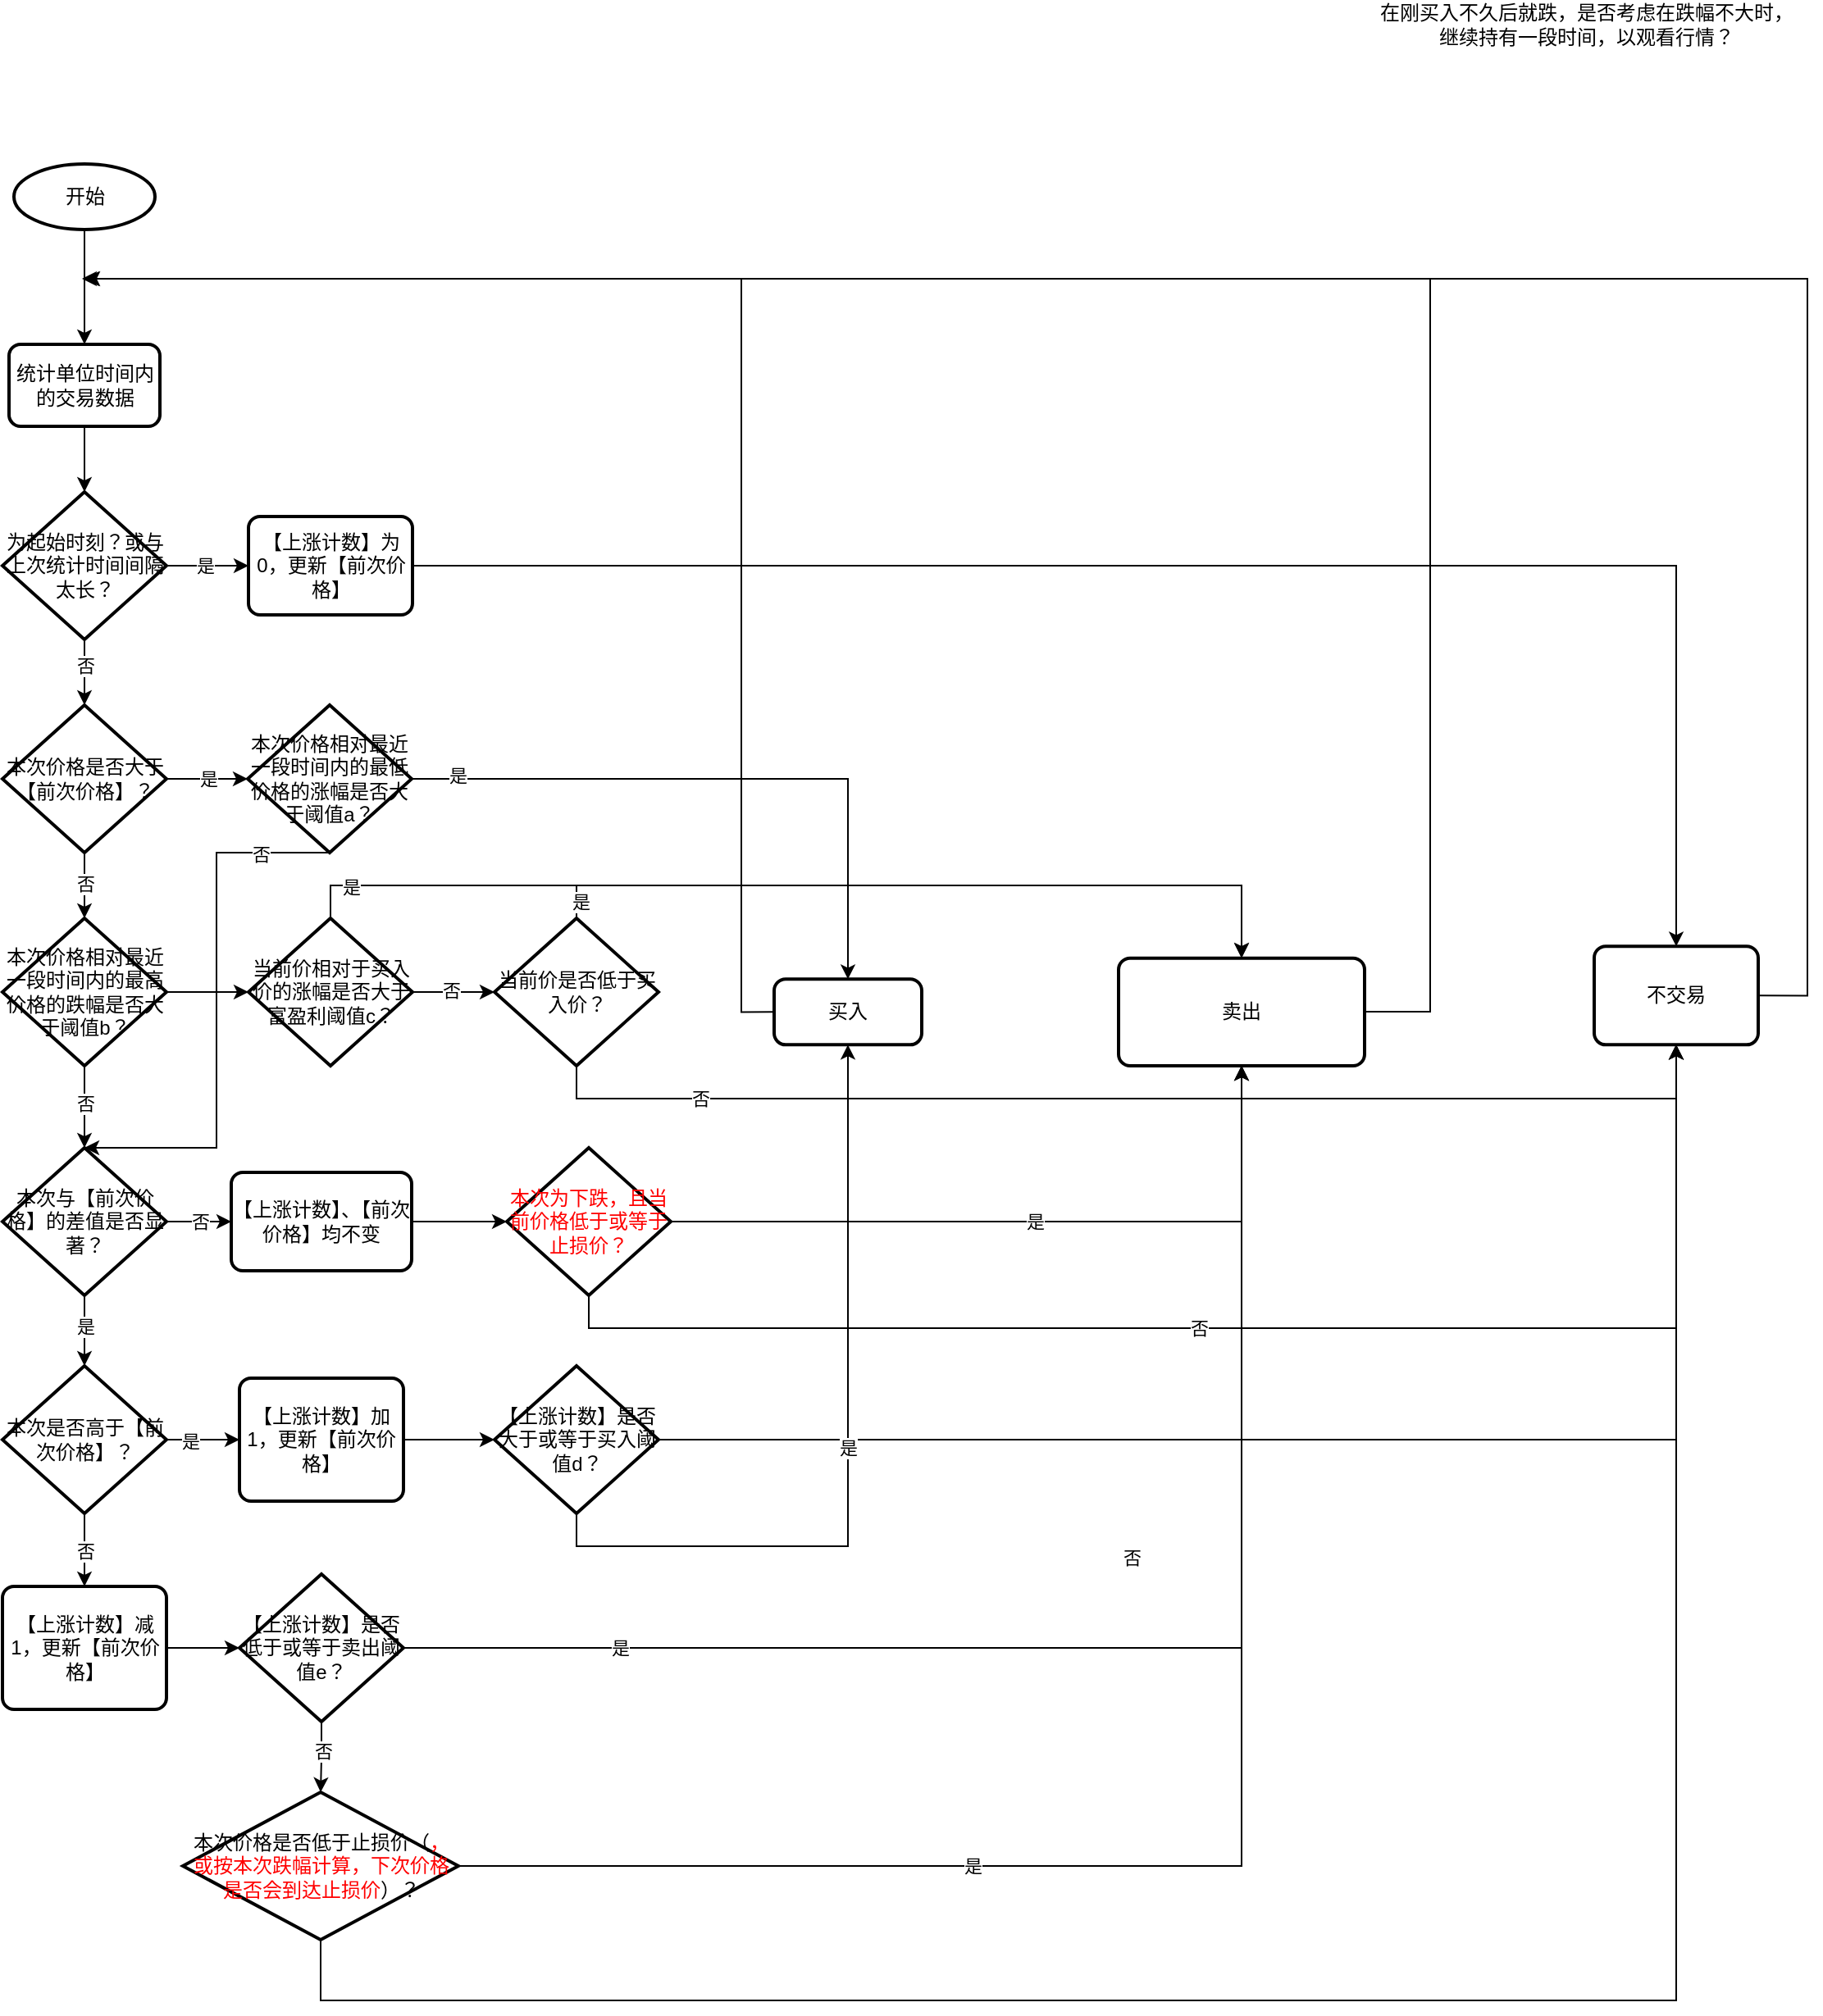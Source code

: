 <mxfile version="14.8.4" type="github">
  <diagram id="2ZFNNBM-ACg8ZISX8_SK" name="Page-1">
    <mxGraphModel dx="1396" dy="2590" grid="1" gridSize="10" guides="1" tooltips="1" connect="1" arrows="1" fold="1" page="1" pageScale="1" pageWidth="1200" pageHeight="1920" math="0" shadow="0">
      <root>
        <mxCell id="0" />
        <mxCell id="1" parent="0" />
        <mxCell id="_Ceq1OB2dmYE29qhMk_X-7" style="edgeStyle=orthogonalEdgeStyle;rounded=0;orthogonalLoop=1;jettySize=auto;html=1;exitX=0.5;exitY=1;exitDx=0;exitDy=0;exitPerimeter=0;" parent="1" source="_Ceq1OB2dmYE29qhMk_X-1" target="_Ceq1OB2dmYE29qhMk_X-2" edge="1">
          <mxGeometry relative="1" as="geometry" />
        </mxCell>
        <mxCell id="_Ceq1OB2dmYE29qhMk_X-1" value="开始" style="strokeWidth=2;html=1;shape=mxgraph.flowchart.start_1;whiteSpace=wrap;" parent="1" vertex="1">
          <mxGeometry x="36.5" y="40" width="86" height="40" as="geometry" />
        </mxCell>
        <mxCell id="_Ceq1OB2dmYE29qhMk_X-8" style="edgeStyle=orthogonalEdgeStyle;rounded=0;orthogonalLoop=1;jettySize=auto;html=1;exitX=0.5;exitY=1;exitDx=0;exitDy=0;entryX=0.5;entryY=0;entryDx=0;entryDy=0;entryPerimeter=0;" parent="1" source="_Ceq1OB2dmYE29qhMk_X-2" target="_Ceq1OB2dmYE29qhMk_X-3" edge="1">
          <mxGeometry relative="1" as="geometry" />
        </mxCell>
        <mxCell id="_Ceq1OB2dmYE29qhMk_X-2" value="统计单位时间内的交易数据" style="rounded=1;whiteSpace=wrap;html=1;absoluteArcSize=1;arcSize=14;strokeWidth=2;" parent="1" vertex="1">
          <mxGeometry x="33.5" y="150" width="92" height="50" as="geometry" />
        </mxCell>
        <mxCell id="_Ceq1OB2dmYE29qhMk_X-5" style="edgeStyle=orthogonalEdgeStyle;rounded=0;orthogonalLoop=1;jettySize=auto;html=1;exitX=1;exitY=0.5;exitDx=0;exitDy=0;exitPerimeter=0;entryX=0;entryY=0.5;entryDx=0;entryDy=0;" parent="1" source="_Ceq1OB2dmYE29qhMk_X-3" target="_Ceq1OB2dmYE29qhMk_X-4" edge="1">
          <mxGeometry relative="1" as="geometry" />
        </mxCell>
        <mxCell id="_Ceq1OB2dmYE29qhMk_X-9" value="是" style="edgeLabel;html=1;align=center;verticalAlign=middle;resizable=0;points=[];" parent="_Ceq1OB2dmYE29qhMk_X-5" vertex="1" connectable="0">
          <mxGeometry x="-0.057" relative="1" as="geometry">
            <mxPoint as="offset" />
          </mxGeometry>
        </mxCell>
        <mxCell id="_Ceq1OB2dmYE29qhMk_X-11" style="edgeStyle=orthogonalEdgeStyle;rounded=0;orthogonalLoop=1;jettySize=auto;html=1;exitX=0.5;exitY=1;exitDx=0;exitDy=0;exitPerimeter=0;entryX=0.5;entryY=0;entryDx=0;entryDy=0;entryPerimeter=0;" parent="1" source="_Ceq1OB2dmYE29qhMk_X-3" target="9dohXg2FG20YzdyysSwt-6" edge="1">
          <mxGeometry relative="1" as="geometry" />
        </mxCell>
        <mxCell id="_Ceq1OB2dmYE29qhMk_X-12" value="否" style="edgeLabel;html=1;align=center;verticalAlign=middle;resizable=0;points=[];" parent="_Ceq1OB2dmYE29qhMk_X-11" vertex="1" connectable="0">
          <mxGeometry x="-0.2" relative="1" as="geometry">
            <mxPoint as="offset" />
          </mxGeometry>
        </mxCell>
        <mxCell id="_Ceq1OB2dmYE29qhMk_X-3" value="为起始时刻？或与上次统计时间间隔太长？" style="strokeWidth=2;html=1;shape=mxgraph.flowchart.decision;whiteSpace=wrap;" parent="1" vertex="1">
          <mxGeometry x="29.5" y="240" width="100" height="90" as="geometry" />
        </mxCell>
        <mxCell id="_Ceq1OB2dmYE29qhMk_X-6" style="edgeStyle=orthogonalEdgeStyle;rounded=0;orthogonalLoop=1;jettySize=auto;html=1;exitX=1;exitY=0.5;exitDx=0;exitDy=0;" parent="1" source="_Ceq1OB2dmYE29qhMk_X-17" edge="1">
          <mxGeometry relative="1" as="geometry">
            <mxPoint x="79.5" y="110" as="targetPoint" />
            <Array as="points">
              <mxPoint x="1130" y="547" />
              <mxPoint x="1130" y="110" />
            </Array>
          </mxGeometry>
        </mxCell>
        <mxCell id="_Ceq1OB2dmYE29qhMk_X-18" style="edgeStyle=orthogonalEdgeStyle;rounded=0;orthogonalLoop=1;jettySize=auto;html=1;exitX=1;exitY=0.5;exitDx=0;exitDy=0;" parent="1" source="_Ceq1OB2dmYE29qhMk_X-4" target="_Ceq1OB2dmYE29qhMk_X-17" edge="1">
          <mxGeometry relative="1" as="geometry" />
        </mxCell>
        <mxCell id="_Ceq1OB2dmYE29qhMk_X-4" value="【上涨计数】为0，更新【前次价格】" style="rounded=1;whiteSpace=wrap;html=1;absoluteArcSize=1;arcSize=14;strokeWidth=2;" parent="1" vertex="1">
          <mxGeometry x="179.5" y="255" width="100" height="60" as="geometry" />
        </mxCell>
        <mxCell id="_Ceq1OB2dmYE29qhMk_X-17" value="不交易" style="rounded=1;whiteSpace=wrap;html=1;absoluteArcSize=1;arcSize=14;strokeWidth=2;" parent="1" vertex="1">
          <mxGeometry x="1000" y="517.18" width="100" height="60" as="geometry" />
        </mxCell>
        <mxCell id="_Ceq1OB2dmYE29qhMk_X-29" value="否" style="edgeStyle=orthogonalEdgeStyle;rounded=0;orthogonalLoop=1;jettySize=auto;html=1;exitX=1;exitY=0.5;exitDx=0;exitDy=0;exitPerimeter=0;entryX=0;entryY=0.5;entryDx=0;entryDy=0;" parent="1" source="_Ceq1OB2dmYE29qhMk_X-24" target="_Ceq1OB2dmYE29qhMk_X-28" edge="1">
          <mxGeometry relative="1" as="geometry" />
        </mxCell>
        <mxCell id="_Ceq1OB2dmYE29qhMk_X-50" style="edgeStyle=orthogonalEdgeStyle;rounded=0;orthogonalLoop=1;jettySize=auto;html=1;exitX=0.5;exitY=1;exitDx=0;exitDy=0;exitPerimeter=0;entryX=0.5;entryY=0;entryDx=0;entryDy=0;entryPerimeter=0;" parent="1" source="_Ceq1OB2dmYE29qhMk_X-24" target="_Ceq1OB2dmYE29qhMk_X-32" edge="1">
          <mxGeometry relative="1" as="geometry">
            <mxPoint x="139.5" y="760" as="sourcePoint" />
            <mxPoint x="79" y="768" as="targetPoint" />
          </mxGeometry>
        </mxCell>
        <mxCell id="_Ceq1OB2dmYE29qhMk_X-51" value="是" style="edgeLabel;html=1;align=center;verticalAlign=middle;resizable=0;points=[];" parent="_Ceq1OB2dmYE29qhMk_X-50" vertex="1" connectable="0">
          <mxGeometry x="-0.081" y="1" relative="1" as="geometry">
            <mxPoint x="-1" y="-1" as="offset" />
          </mxGeometry>
        </mxCell>
        <mxCell id="_Ceq1OB2dmYE29qhMk_X-24" value="本次与【前次价格】的差值是否显著？" style="strokeWidth=2;html=1;shape=mxgraph.flowchart.decision;whiteSpace=wrap;" parent="1" vertex="1">
          <mxGeometry x="29.5" y="640" width="100" height="90" as="geometry" />
        </mxCell>
        <mxCell id="_Ceq1OB2dmYE29qhMk_X-31" style="edgeStyle=orthogonalEdgeStyle;rounded=0;orthogonalLoop=1;jettySize=auto;html=1;exitX=1;exitY=0.5;exitDx=0;exitDy=0;entryX=0;entryY=0.5;entryDx=0;entryDy=0;entryPerimeter=0;" parent="1" source="_Ceq1OB2dmYE29qhMk_X-28" target="_Ceq1OB2dmYE29qhMk_X-95" edge="1">
          <mxGeometry relative="1" as="geometry">
            <mxPoint x="447.5" y="563" as="targetPoint" />
          </mxGeometry>
        </mxCell>
        <mxCell id="_Ceq1OB2dmYE29qhMk_X-28" value="【上涨计数】、【前次价格】均不变" style="rounded=1;whiteSpace=wrap;html=1;absoluteArcSize=1;arcSize=14;strokeWidth=2;" parent="1" vertex="1">
          <mxGeometry x="169" y="655" width="110" height="60" as="geometry" />
        </mxCell>
        <mxCell id="_Ceq1OB2dmYE29qhMk_X-36" style="edgeStyle=orthogonalEdgeStyle;rounded=0;orthogonalLoop=1;jettySize=auto;html=1;exitX=1;exitY=0.5;exitDx=0;exitDy=0;exitPerimeter=0;entryX=0;entryY=0.5;entryDx=0;entryDy=0;" parent="1" source="_Ceq1OB2dmYE29qhMk_X-32" target="_Ceq1OB2dmYE29qhMk_X-35" edge="1">
          <mxGeometry relative="1" as="geometry" />
        </mxCell>
        <mxCell id="_Ceq1OB2dmYE29qhMk_X-37" value="是" style="edgeLabel;html=1;align=center;verticalAlign=middle;resizable=0;points=[];" parent="_Ceq1OB2dmYE29qhMk_X-36" vertex="1" connectable="0">
          <mxGeometry x="-0.346" y="-1" relative="1" as="geometry">
            <mxPoint as="offset" />
          </mxGeometry>
        </mxCell>
        <mxCell id="_Ceq1OB2dmYE29qhMk_X-46" value="否" style="edgeStyle=orthogonalEdgeStyle;rounded=0;orthogonalLoop=1;jettySize=auto;html=1;exitX=0.5;exitY=1;exitDx=0;exitDy=0;exitPerimeter=0;" parent="1" source="_Ceq1OB2dmYE29qhMk_X-32" target="_Ceq1OB2dmYE29qhMk_X-45" edge="1">
          <mxGeometry relative="1" as="geometry" />
        </mxCell>
        <mxCell id="_Ceq1OB2dmYE29qhMk_X-32" value="本次是否高于【前次价格】？" style="strokeWidth=2;html=1;shape=mxgraph.flowchart.decision;whiteSpace=wrap;" parent="1" vertex="1">
          <mxGeometry x="29.5" y="773" width="100" height="90" as="geometry" />
        </mxCell>
        <mxCell id="_Ceq1OB2dmYE29qhMk_X-39" value="" style="edgeStyle=orthogonalEdgeStyle;rounded=0;orthogonalLoop=1;jettySize=auto;html=1;exitX=1;exitY=0.5;exitDx=0;exitDy=0;entryX=0;entryY=0.5;entryDx=0;entryDy=0;entryPerimeter=0;" parent="1" source="_Ceq1OB2dmYE29qhMk_X-35" target="_Ceq1OB2dmYE29qhMk_X-38" edge="1">
          <mxGeometry relative="1" as="geometry" />
        </mxCell>
        <mxCell id="_Ceq1OB2dmYE29qhMk_X-35" value="【上涨计数】加1，更新【前次价格】" style="rounded=1;whiteSpace=wrap;html=1;absoluteArcSize=1;arcSize=14;strokeWidth=2;" parent="1" vertex="1">
          <mxGeometry x="174" y="780.5" width="100" height="75" as="geometry" />
        </mxCell>
        <mxCell id="_Ceq1OB2dmYE29qhMk_X-40" style="edgeStyle=orthogonalEdgeStyle;rounded=0;orthogonalLoop=1;jettySize=auto;html=1;exitX=1;exitY=0.5;exitDx=0;exitDy=0;exitPerimeter=0;entryX=0.5;entryY=1;entryDx=0;entryDy=0;" parent="1" source="_Ceq1OB2dmYE29qhMk_X-38" target="_Ceq1OB2dmYE29qhMk_X-17" edge="1">
          <mxGeometry relative="1" as="geometry">
            <Array as="points">
              <mxPoint x="1050" y="818" />
            </Array>
          </mxGeometry>
        </mxCell>
        <mxCell id="_Ceq1OB2dmYE29qhMk_X-41" value="否" style="edgeLabel;html=1;align=center;verticalAlign=middle;resizable=0;points=[];" parent="_Ceq1OB2dmYE29qhMk_X-40" vertex="1" connectable="0">
          <mxGeometry x="-0.264" y="-1" relative="1" as="geometry">
            <mxPoint x="-29" y="71" as="offset" />
          </mxGeometry>
        </mxCell>
        <mxCell id="_Ceq1OB2dmYE29qhMk_X-43" value="是" style="edgeStyle=orthogonalEdgeStyle;rounded=0;orthogonalLoop=1;jettySize=auto;html=1;exitX=0.5;exitY=1;exitDx=0;exitDy=0;exitPerimeter=0;" parent="1" source="_Ceq1OB2dmYE29qhMk_X-38" target="_Ceq1OB2dmYE29qhMk_X-42" edge="1">
          <mxGeometry relative="1" as="geometry" />
        </mxCell>
        <mxCell id="_Ceq1OB2dmYE29qhMk_X-38" value="【上涨计数】是否大于或等于买入阈值d？" style="strokeWidth=2;html=1;shape=mxgraph.flowchart.decision;whiteSpace=wrap;" parent="1" vertex="1">
          <mxGeometry x="329.5" y="773" width="100" height="90" as="geometry" />
        </mxCell>
        <mxCell id="_Ceq1OB2dmYE29qhMk_X-44" style="edgeStyle=orthogonalEdgeStyle;rounded=0;orthogonalLoop=1;jettySize=auto;html=1;exitX=0;exitY=0.5;exitDx=0;exitDy=0;" parent="1" source="_Ceq1OB2dmYE29qhMk_X-42" edge="1">
          <mxGeometry relative="1" as="geometry">
            <mxPoint x="78" y="110" as="targetPoint" />
            <Array as="points">
              <mxPoint x="480" y="557" />
              <mxPoint x="480" y="110" />
            </Array>
          </mxGeometry>
        </mxCell>
        <mxCell id="_Ceq1OB2dmYE29qhMk_X-42" value="买入" style="rounded=1;whiteSpace=wrap;html=1;absoluteArcSize=1;arcSize=14;strokeWidth=2;" parent="1" vertex="1">
          <mxGeometry x="500" y="537.18" width="90" height="40" as="geometry" />
        </mxCell>
        <mxCell id="_Ceq1OB2dmYE29qhMk_X-47" style="edgeStyle=orthogonalEdgeStyle;rounded=0;orthogonalLoop=1;jettySize=auto;html=1;entryX=0.5;entryY=1;entryDx=0;entryDy=0;exitX=1;exitY=0.5;exitDx=0;exitDy=0;exitPerimeter=0;" parent="1" source="9dohXg2FG20YzdyysSwt-2" target="_Ceq1OB2dmYE29qhMk_X-99" edge="1">
          <mxGeometry relative="1" as="geometry">
            <mxPoint x="757.5" y="553" as="targetPoint" />
            <mxPoint x="269.5" y="1003" as="sourcePoint" />
            <Array as="points">
              <mxPoint x="785" y="945" />
            </Array>
          </mxGeometry>
        </mxCell>
        <mxCell id="_Ceq1OB2dmYE29qhMk_X-81" value="是" style="edgeLabel;html=1;align=center;verticalAlign=middle;resizable=0;points=[];" parent="_Ceq1OB2dmYE29qhMk_X-47" vertex="1" connectable="0">
          <mxGeometry x="-0.784" relative="1" as="geometry">
            <mxPoint x="38" as="offset" />
          </mxGeometry>
        </mxCell>
        <mxCell id="_Ceq1OB2dmYE29qhMk_X-80" style="edgeStyle=orthogonalEdgeStyle;rounded=0;orthogonalLoop=1;jettySize=auto;html=1;exitX=0.5;exitY=1;exitDx=0;exitDy=0;entryX=0.5;entryY=0;entryDx=0;entryDy=0;entryPerimeter=0;exitPerimeter=0;" parent="1" source="9dohXg2FG20YzdyysSwt-2" target="_Ceq1OB2dmYE29qhMk_X-78" edge="1">
          <mxGeometry relative="1" as="geometry" />
        </mxCell>
        <mxCell id="9dohXg2FG20YzdyysSwt-4" value="否" style="edgeLabel;html=1;align=center;verticalAlign=middle;resizable=0;points=[];" vertex="1" connectable="0" parent="_Ceq1OB2dmYE29qhMk_X-80">
          <mxGeometry x="-0.178" y="1" relative="1" as="geometry">
            <mxPoint as="offset" />
          </mxGeometry>
        </mxCell>
        <mxCell id="9dohXg2FG20YzdyysSwt-3" style="edgeStyle=orthogonalEdgeStyle;rounded=0;orthogonalLoop=1;jettySize=auto;html=1;exitX=1;exitY=0.5;exitDx=0;exitDy=0;entryX=0;entryY=0.5;entryDx=0;entryDy=0;entryPerimeter=0;" edge="1" parent="1" source="_Ceq1OB2dmYE29qhMk_X-45" target="9dohXg2FG20YzdyysSwt-2">
          <mxGeometry relative="1" as="geometry" />
        </mxCell>
        <mxCell id="_Ceq1OB2dmYE29qhMk_X-45" value="【上涨计数】减1，更新【前次价格】" style="rounded=1;whiteSpace=wrap;html=1;absoluteArcSize=1;arcSize=14;strokeWidth=2;" parent="1" vertex="1">
          <mxGeometry x="29.5" y="907.5" width="100" height="75" as="geometry" />
        </mxCell>
        <mxCell id="_Ceq1OB2dmYE29qhMk_X-83" style="edgeStyle=orthogonalEdgeStyle;rounded=0;orthogonalLoop=1;jettySize=auto;html=1;exitX=1;exitY=0.5;exitDx=0;exitDy=0;exitPerimeter=0;entryX=0.5;entryY=1;entryDx=0;entryDy=0;" parent="1" source="_Ceq1OB2dmYE29qhMk_X-78" target="_Ceq1OB2dmYE29qhMk_X-99" edge="1">
          <mxGeometry relative="1" as="geometry" />
        </mxCell>
        <mxCell id="_Ceq1OB2dmYE29qhMk_X-84" value="是" style="edgeLabel;html=1;align=center;verticalAlign=middle;resizable=0;points=[];" parent="_Ceq1OB2dmYE29qhMk_X-83" vertex="1" connectable="0">
          <mxGeometry x="-0.035" relative="1" as="geometry">
            <mxPoint x="-153" as="offset" />
          </mxGeometry>
        </mxCell>
        <mxCell id="9dohXg2FG20YzdyysSwt-5" style="edgeStyle=orthogonalEdgeStyle;rounded=0;orthogonalLoop=1;jettySize=auto;html=1;exitX=0.5;exitY=1;exitDx=0;exitDy=0;exitPerimeter=0;entryX=0.5;entryY=1;entryDx=0;entryDy=0;" edge="1" parent="1" source="_Ceq1OB2dmYE29qhMk_X-78" target="_Ceq1OB2dmYE29qhMk_X-17">
          <mxGeometry relative="1" as="geometry">
            <mxPoint x="510" y="300" as="targetPoint" />
            <Array as="points">
              <mxPoint x="224" y="1160" />
              <mxPoint x="1050" y="1160" />
            </Array>
          </mxGeometry>
        </mxCell>
        <mxCell id="_Ceq1OB2dmYE29qhMk_X-78" value="本次价格是否低于止损价（&lt;font color=&quot;#ff0000&quot;&gt;，或按本次跌幅计算，下次价格是否会到达止损价&lt;/font&gt;）？" style="strokeWidth=2;html=1;shape=mxgraph.flowchart.decision;whiteSpace=wrap;" parent="1" vertex="1">
          <mxGeometry x="139.5" y="1033" width="168" height="90" as="geometry" />
        </mxCell>
        <mxCell id="_Ceq1OB2dmYE29qhMk_X-97" style="edgeStyle=orthogonalEdgeStyle;rounded=0;orthogonalLoop=1;jettySize=auto;html=1;exitX=0.5;exitY=1;exitDx=0;exitDy=0;exitPerimeter=0;" parent="1" source="_Ceq1OB2dmYE29qhMk_X-95" target="_Ceq1OB2dmYE29qhMk_X-17" edge="1">
          <mxGeometry relative="1" as="geometry">
            <Array as="points">
              <mxPoint x="387" y="750" />
              <mxPoint x="1050" y="750" />
            </Array>
          </mxGeometry>
        </mxCell>
        <mxCell id="_Ceq1OB2dmYE29qhMk_X-98" value="否" style="edgeLabel;html=1;align=center;verticalAlign=middle;resizable=0;points=[];" parent="_Ceq1OB2dmYE29qhMk_X-97" vertex="1" connectable="0">
          <mxGeometry x="-0.086" relative="1" as="geometry">
            <mxPoint x="1" as="offset" />
          </mxGeometry>
        </mxCell>
        <mxCell id="_Ceq1OB2dmYE29qhMk_X-100" value="是" style="edgeStyle=orthogonalEdgeStyle;rounded=0;orthogonalLoop=1;jettySize=auto;html=1;exitX=1;exitY=0.5;exitDx=0;exitDy=0;exitPerimeter=0;entryX=0.5;entryY=1;entryDx=0;entryDy=0;" parent="1" source="_Ceq1OB2dmYE29qhMk_X-95" target="_Ceq1OB2dmYE29qhMk_X-99" edge="1">
          <mxGeometry relative="1" as="geometry" />
        </mxCell>
        <mxCell id="_Ceq1OB2dmYE29qhMk_X-95" value="本次为下跌，且当前价格低于或等于止损价？" style="strokeWidth=2;html=1;shape=mxgraph.flowchart.decision;whiteSpace=wrap;fontColor=#FF0000;" parent="1" vertex="1">
          <mxGeometry x="337" y="640" width="100" height="90" as="geometry" />
        </mxCell>
        <mxCell id="_Ceq1OB2dmYE29qhMk_X-101" style="edgeStyle=orthogonalEdgeStyle;rounded=0;orthogonalLoop=1;jettySize=auto;html=1;" parent="1" edge="1">
          <mxGeometry relative="1" as="geometry">
            <mxPoint x="80" y="110" as="targetPoint" />
            <Array as="points">
              <mxPoint x="900" y="557" />
              <mxPoint x="900" y="110" />
            </Array>
            <mxPoint x="860" y="557" as="sourcePoint" />
          </mxGeometry>
        </mxCell>
        <mxCell id="_Ceq1OB2dmYE29qhMk_X-99" value="卖出" style="rounded=1;whiteSpace=wrap;html=1;absoluteArcSize=1;arcSize=14;strokeWidth=2;" parent="1" vertex="1">
          <mxGeometry x="710" y="524.37" width="150" height="65.64" as="geometry" />
        </mxCell>
        <mxCell id="_Ceq1OB2dmYE29qhMk_X-103" value="在刚买入不久后就跌，是否考虑在跌幅不大时，&lt;br&gt;继续持有一段时间，以观看行情？" style="text;html=1;align=center;verticalAlign=middle;resizable=0;points=[];autosize=1;strokeColor=none;" parent="1" vertex="1">
          <mxGeometry x="860" y="-60" width="270" height="30" as="geometry" />
        </mxCell>
        <mxCell id="9dohXg2FG20YzdyysSwt-2" value="【上涨计数】是否低于或等于卖出阈值e？" style="strokeWidth=2;html=1;shape=mxgraph.flowchart.decision;whiteSpace=wrap;" vertex="1" parent="1">
          <mxGeometry x="174" y="900" width="100" height="90" as="geometry" />
        </mxCell>
        <mxCell id="9dohXg2FG20YzdyysSwt-8" value="是" style="edgeStyle=orthogonalEdgeStyle;rounded=0;orthogonalLoop=1;jettySize=auto;html=1;exitX=1;exitY=0.5;exitDx=0;exitDy=0;exitPerimeter=0;entryX=0;entryY=0.5;entryDx=0;entryDy=0;entryPerimeter=0;" edge="1" parent="1" source="9dohXg2FG20YzdyysSwt-6" target="9dohXg2FG20YzdyysSwt-9">
          <mxGeometry relative="1" as="geometry">
            <mxPoint x="179.5" y="415" as="targetPoint" />
          </mxGeometry>
        </mxCell>
        <mxCell id="9dohXg2FG20YzdyysSwt-13" style="edgeStyle=orthogonalEdgeStyle;rounded=0;orthogonalLoop=1;jettySize=auto;html=1;exitX=0.5;exitY=1;exitDx=0;exitDy=0;exitPerimeter=0;entryX=0.5;entryY=0;entryDx=0;entryDy=0;entryPerimeter=0;" edge="1" parent="1" source="9dohXg2FG20YzdyysSwt-6" target="9dohXg2FG20YzdyysSwt-12">
          <mxGeometry relative="1" as="geometry" />
        </mxCell>
        <mxCell id="9dohXg2FG20YzdyysSwt-14" value="否" style="edgeLabel;html=1;align=center;verticalAlign=middle;resizable=0;points=[];" vertex="1" connectable="0" parent="9dohXg2FG20YzdyysSwt-13">
          <mxGeometry x="-0.05" relative="1" as="geometry">
            <mxPoint as="offset" />
          </mxGeometry>
        </mxCell>
        <mxCell id="9dohXg2FG20YzdyysSwt-6" value="本次价格是否大于【前次价格】？" style="strokeWidth=2;html=1;shape=mxgraph.flowchart.decision;whiteSpace=wrap;" vertex="1" parent="1">
          <mxGeometry x="29.5" y="370" width="100" height="90" as="geometry" />
        </mxCell>
        <mxCell id="9dohXg2FG20YzdyysSwt-10" style="edgeStyle=orthogonalEdgeStyle;rounded=0;orthogonalLoop=1;jettySize=auto;html=1;exitX=1;exitY=0.5;exitDx=0;exitDy=0;exitPerimeter=0;entryX=0.5;entryY=0;entryDx=0;entryDy=0;" edge="1" parent="1" source="9dohXg2FG20YzdyysSwt-9" target="_Ceq1OB2dmYE29qhMk_X-42">
          <mxGeometry relative="1" as="geometry" />
        </mxCell>
        <mxCell id="9dohXg2FG20YzdyysSwt-11" value="是" style="edgeLabel;html=1;align=center;verticalAlign=middle;resizable=0;points=[];" vertex="1" connectable="0" parent="9dohXg2FG20YzdyysSwt-10">
          <mxGeometry x="-0.856" y="2" relative="1" as="geometry">
            <mxPoint as="offset" />
          </mxGeometry>
        </mxCell>
        <mxCell id="9dohXg2FG20YzdyysSwt-33" style="edgeStyle=orthogonalEdgeStyle;rounded=0;orthogonalLoop=1;jettySize=auto;html=1;exitX=0.5;exitY=1;exitDx=0;exitDy=0;exitPerimeter=0;entryX=0.5;entryY=0;entryDx=0;entryDy=0;entryPerimeter=0;" edge="1" parent="1" source="9dohXg2FG20YzdyysSwt-9" target="_Ceq1OB2dmYE29qhMk_X-24">
          <mxGeometry relative="1" as="geometry">
            <Array as="points">
              <mxPoint x="160" y="460" />
              <mxPoint x="160" y="640" />
            </Array>
          </mxGeometry>
        </mxCell>
        <mxCell id="9dohXg2FG20YzdyysSwt-34" value="否" style="edgeLabel;html=1;align=center;verticalAlign=middle;resizable=0;points=[];" vertex="1" connectable="0" parent="9dohXg2FG20YzdyysSwt-33">
          <mxGeometry x="-0.745" y="1" relative="1" as="geometry">
            <mxPoint as="offset" />
          </mxGeometry>
        </mxCell>
        <mxCell id="9dohXg2FG20YzdyysSwt-9" value="本次价格相对最近一段时间内的最低价格的涨幅是否大于阈值a？" style="strokeWidth=2;html=1;shape=mxgraph.flowchart.decision;whiteSpace=wrap;" vertex="1" parent="1">
          <mxGeometry x="179" y="370" width="100" height="90" as="geometry" />
        </mxCell>
        <mxCell id="9dohXg2FG20YzdyysSwt-15" style="edgeStyle=orthogonalEdgeStyle;rounded=0;orthogonalLoop=1;jettySize=auto;html=1;exitX=0.5;exitY=1;exitDx=0;exitDy=0;exitPerimeter=0;" edge="1" parent="1" source="9dohXg2FG20YzdyysSwt-12" target="_Ceq1OB2dmYE29qhMk_X-24">
          <mxGeometry relative="1" as="geometry" />
        </mxCell>
        <mxCell id="9dohXg2FG20YzdyysSwt-16" value="否" style="edgeLabel;html=1;align=center;verticalAlign=middle;resizable=0;points=[];" vertex="1" connectable="0" parent="9dohXg2FG20YzdyysSwt-15">
          <mxGeometry x="-0.08" y="2" relative="1" as="geometry">
            <mxPoint x="-2" as="offset" />
          </mxGeometry>
        </mxCell>
        <mxCell id="9dohXg2FG20YzdyysSwt-23" style="edgeStyle=orthogonalEdgeStyle;rounded=0;orthogonalLoop=1;jettySize=auto;html=1;exitX=1;exitY=0.5;exitDx=0;exitDy=0;exitPerimeter=0;entryX=0;entryY=0.5;entryDx=0;entryDy=0;entryPerimeter=0;" edge="1" parent="1" source="9dohXg2FG20YzdyysSwt-12" target="9dohXg2FG20YzdyysSwt-21">
          <mxGeometry relative="1" as="geometry" />
        </mxCell>
        <mxCell id="9dohXg2FG20YzdyysSwt-12" value="本次价格相对最近一段时间内的最高价格的跌幅是否大于阈值b？" style="strokeWidth=2;html=1;shape=mxgraph.flowchart.decision;whiteSpace=wrap;" vertex="1" parent="1">
          <mxGeometry x="29.5" y="500" width="100" height="90" as="geometry" />
        </mxCell>
        <mxCell id="9dohXg2FG20YzdyysSwt-25" style="edgeStyle=orthogonalEdgeStyle;rounded=0;orthogonalLoop=1;jettySize=auto;html=1;exitX=0.5;exitY=0;exitDx=0;exitDy=0;exitPerimeter=0;" edge="1" parent="1" source="9dohXg2FG20YzdyysSwt-21">
          <mxGeometry relative="1" as="geometry">
            <mxPoint x="785" y="524" as="targetPoint" />
            <Array as="points">
              <mxPoint x="230" y="480" />
              <mxPoint x="785" y="480" />
            </Array>
          </mxGeometry>
        </mxCell>
        <mxCell id="9dohXg2FG20YzdyysSwt-26" value="是" style="edgeLabel;html=1;align=center;verticalAlign=middle;resizable=0;points=[];" vertex="1" connectable="0" parent="9dohXg2FG20YzdyysSwt-25">
          <mxGeometry x="-0.894" y="-1" relative="1" as="geometry">
            <mxPoint x="-1" as="offset" />
          </mxGeometry>
        </mxCell>
        <mxCell id="9dohXg2FG20YzdyysSwt-27" style="edgeStyle=orthogonalEdgeStyle;rounded=0;orthogonalLoop=1;jettySize=auto;html=1;exitX=1;exitY=0.5;exitDx=0;exitDy=0;exitPerimeter=0;entryX=0;entryY=0.5;entryDx=0;entryDy=0;entryPerimeter=0;" edge="1" parent="1" source="9dohXg2FG20YzdyysSwt-21" target="9dohXg2FG20YzdyysSwt-24">
          <mxGeometry relative="1" as="geometry" />
        </mxCell>
        <mxCell id="9dohXg2FG20YzdyysSwt-28" value="否" style="edgeLabel;html=1;align=center;verticalAlign=middle;resizable=0;points=[];" vertex="1" connectable="0" parent="9dohXg2FG20YzdyysSwt-27">
          <mxGeometry x="-0.06" y="1" relative="1" as="geometry">
            <mxPoint as="offset" />
          </mxGeometry>
        </mxCell>
        <mxCell id="9dohXg2FG20YzdyysSwt-21" value="当前价相对于买入价的涨幅是否大于富盈利阈值c？" style="strokeWidth=2;html=1;shape=mxgraph.flowchart.decision;whiteSpace=wrap;" vertex="1" parent="1">
          <mxGeometry x="179.5" y="500.01" width="100" height="90" as="geometry" />
        </mxCell>
        <mxCell id="9dohXg2FG20YzdyysSwt-29" style="edgeStyle=orthogonalEdgeStyle;rounded=0;orthogonalLoop=1;jettySize=auto;html=1;exitX=0.5;exitY=0;exitDx=0;exitDy=0;exitPerimeter=0;entryX=0.5;entryY=0;entryDx=0;entryDy=0;" edge="1" parent="1" source="9dohXg2FG20YzdyysSwt-24" target="_Ceq1OB2dmYE29qhMk_X-99">
          <mxGeometry relative="1" as="geometry" />
        </mxCell>
        <mxCell id="9dohXg2FG20YzdyysSwt-30" value="是" style="edgeLabel;html=1;align=center;verticalAlign=middle;resizable=0;points=[];" vertex="1" connectable="0" parent="9dohXg2FG20YzdyysSwt-29">
          <mxGeometry x="-0.957" y="-1" relative="1" as="geometry">
            <mxPoint x="1" as="offset" />
          </mxGeometry>
        </mxCell>
        <mxCell id="9dohXg2FG20YzdyysSwt-31" style="edgeStyle=orthogonalEdgeStyle;rounded=0;orthogonalLoop=1;jettySize=auto;html=1;exitX=0.5;exitY=1;exitDx=0;exitDy=0;exitPerimeter=0;entryX=0.5;entryY=1;entryDx=0;entryDy=0;" edge="1" parent="1" source="9dohXg2FG20YzdyysSwt-24" target="_Ceq1OB2dmYE29qhMk_X-17">
          <mxGeometry relative="1" as="geometry" />
        </mxCell>
        <mxCell id="9dohXg2FG20YzdyysSwt-32" value="否" style="edgeLabel;html=1;align=center;verticalAlign=middle;resizable=0;points=[];" vertex="1" connectable="0" parent="9dohXg2FG20YzdyysSwt-31">
          <mxGeometry x="-0.736" relative="1" as="geometry">
            <mxPoint as="offset" />
          </mxGeometry>
        </mxCell>
        <mxCell id="9dohXg2FG20YzdyysSwt-24" value="当前价是否低于买入价？" style="strokeWidth=2;html=1;shape=mxgraph.flowchart.decision;whiteSpace=wrap;" vertex="1" parent="1">
          <mxGeometry x="329.5" y="500" width="100" height="90" as="geometry" />
        </mxCell>
      </root>
    </mxGraphModel>
  </diagram>
</mxfile>
